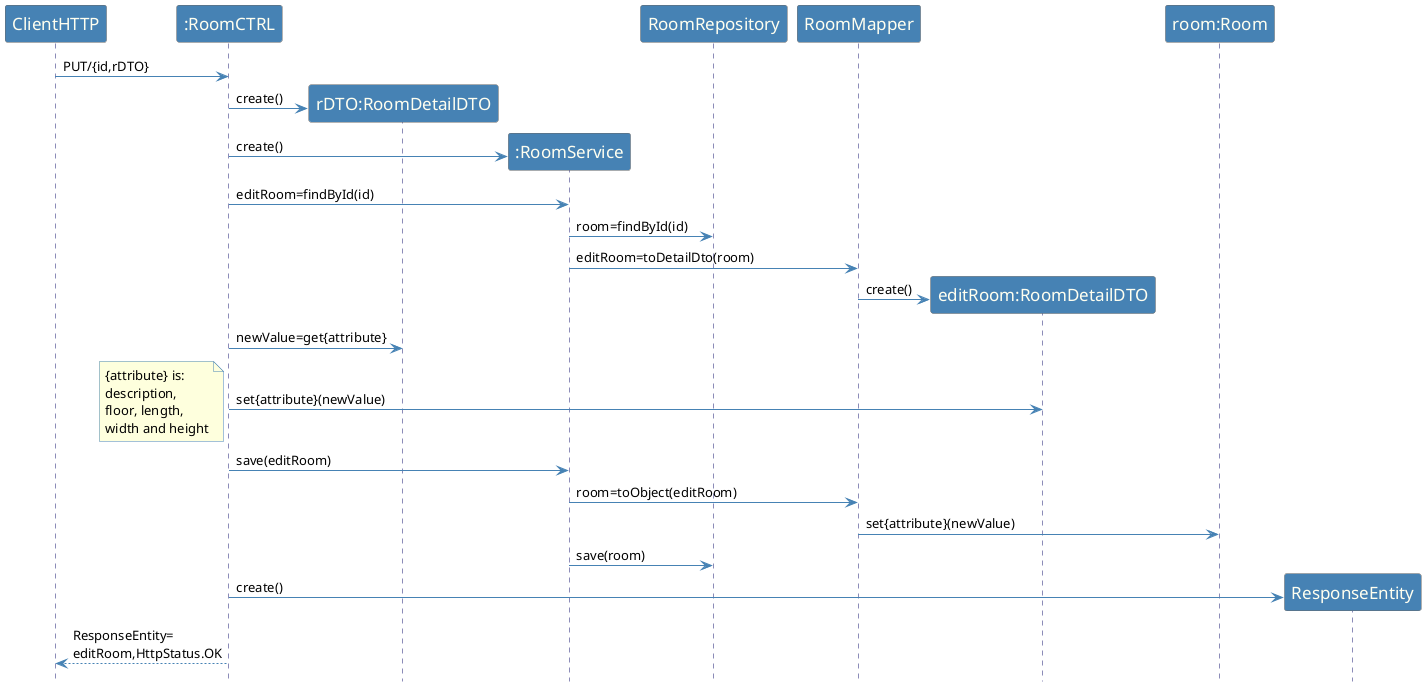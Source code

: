 @startuml
hidefootbox

skinparam sequence {
	ArrowColor SteelBlue
	LifeLineBorderColor MidnightBlue
	LifeLineBackgroundColor #A9DCDF

	ParticipantBorderColor Dimgray
	ParticipantBackgroundColor SteelBlue
	ParticipantFontName Calibri Bold
	ParticipantFontSize 17
	ParticipantFontColor Ivory

	ActorBackgroundColor SteelBlue
	ActorFontColor MidnightBlue
	ActorFontSize 17
	ActorFontName Aapex
}

skinparam note {
BorderColor SteelBlue
}


ClientHTTP -> ":RoomCTRL":  PUT/{id,rDTO}
create "rDTO:RoomDetailDTO"
":RoomCTRL" -> "rDTO:RoomDetailDTO": create()
create ":RoomService"
":RoomCTRL" -> ":RoomService": create()
":RoomCTRL" -> ":RoomService": editRoom=findById(id)
":RoomService" -> RoomRepository: room=findById(id)
":RoomService" -> RoomMapper: editRoom=toDetailDto(room)
create "editRoom:RoomDetailDTO"
RoomMapper -> "editRoom:RoomDetailDTO": create()
":RoomCTRL" -> "rDTO:RoomDetailDTO": newValue=get{attribute}
":RoomCTRL"  -> "editRoom:RoomDetailDTO": set{attribute}(newValue)

note left
{attribute} is:
description,
floor, length,
width and height
    end note
":RoomCTRL" -> ":RoomService": save(editRoom)
":RoomService" -> RoomMapper: room=toObject(editRoom)
RoomMapper -> "room:Room": set{attribute}(newValue)

":RoomService" -> RoomRepository: save(room)
create ResponseEntity
":RoomCTRL" -> ResponseEntity: create()

ClientHTTP <-- ":RoomCTRL": ResponseEntity=\neditRoom,HttpStatus.OK

@enduml
